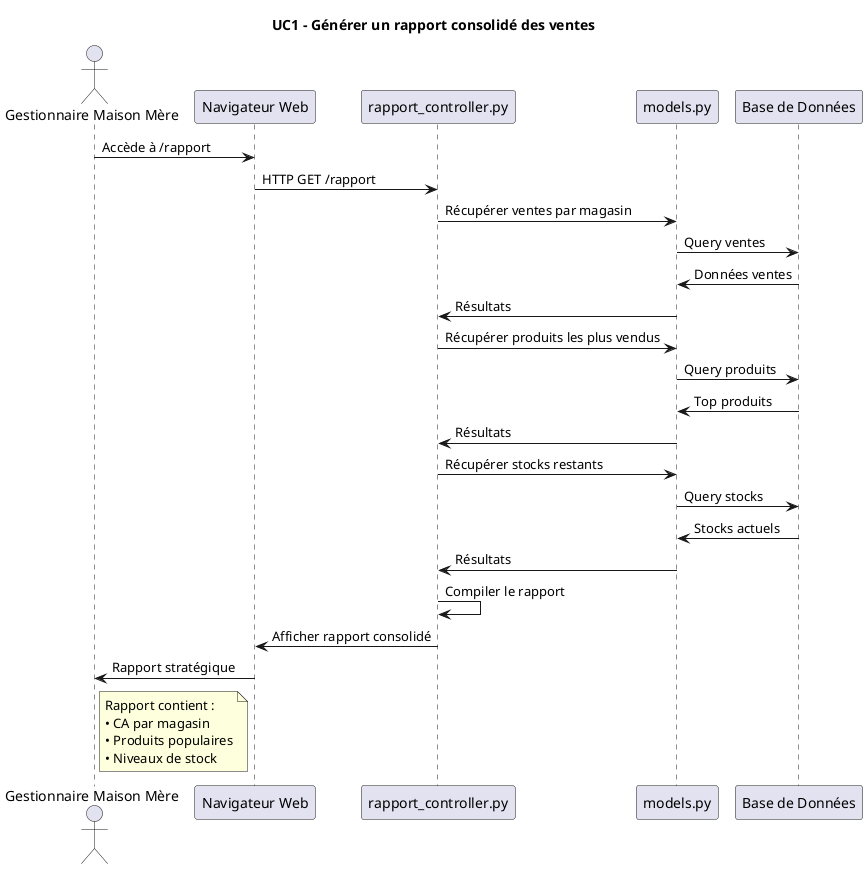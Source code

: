 @startuml UC1 - Générer un rapport consolidé des ventes

actor "Gestionnaire Maison Mère" as GM
participant "Navigateur Web" as Browser
participant "rapport_controller.py" as Controller
participant "models.py" as Models
participant "Base de Données" as DB

title UC1 - Générer un rapport consolidé des ventes

GM -> Browser : Accède à /rapport
Browser -> Controller : HTTP GET /rapport

Controller -> Models : Récupérer ventes par magasin
Models -> DB : Query ventes
DB -> Models : Données ventes
Models -> Controller : Résultats

Controller -> Models : Récupérer produits les plus vendus
Models -> DB : Query produits
DB -> Models : Top produits
Models -> Controller : Résultats

Controller -> Models : Récupérer stocks restants
Models -> DB : Query stocks
DB -> Models : Stocks actuels
Models -> Controller : Résultats

Controller -> Controller : Compiler le rapport
Controller -> Browser : Afficher rapport consolidé
Browser -> GM : Rapport stratégique

note right of GM
  Rapport contient :
  • CA par magasin
  • Produits populaires
  • Niveaux de stock
end note

@enduml 